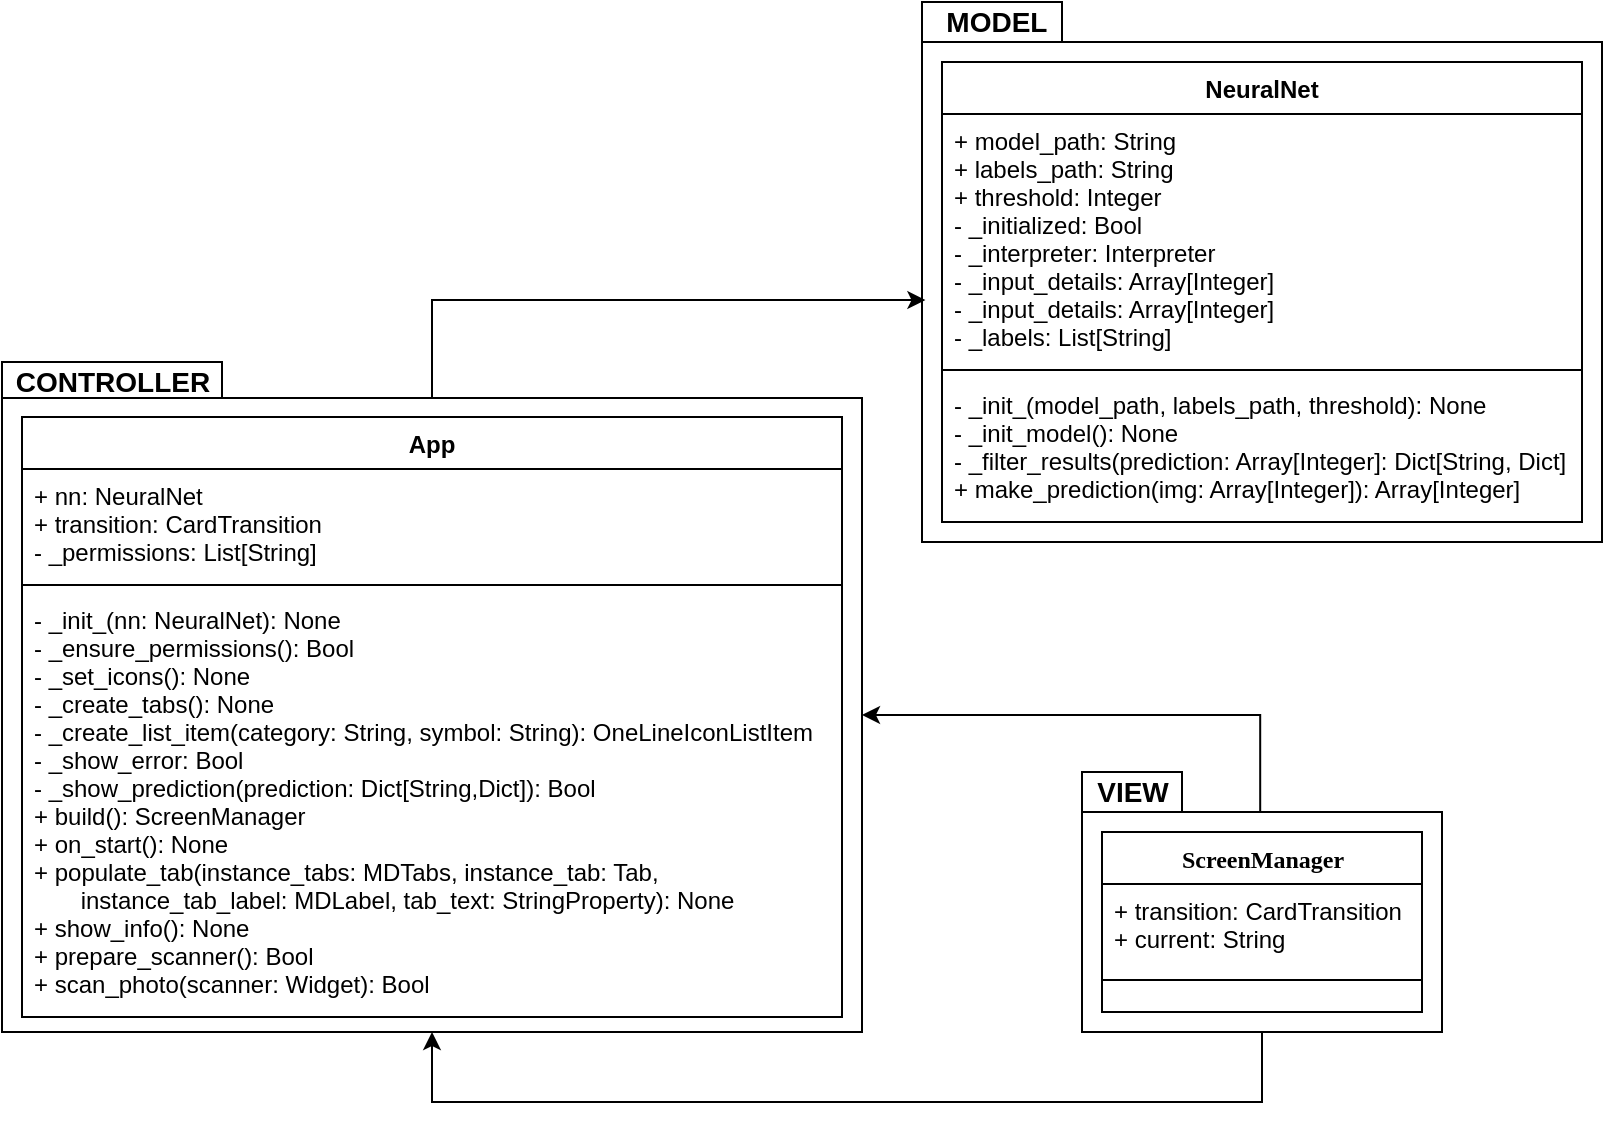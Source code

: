 <mxfile version="13.3.0" type="device"><diagram name="Page-1" id="6133507b-19e7-1e82-6fc7-422aa6c4b21f"><mxGraphModel dx="1955" dy="934" grid="1" gridSize="10" guides="1" tooltips="1" connect="1" arrows="1" fold="1" page="1" pageScale="1" pageWidth="1100" pageHeight="850" background="#ffffff" math="0" shadow="0"><root><mxCell id="0"/><mxCell id="1" parent="0"/><mxCell id="aVgY5KY9L3M9YslOJzzO-14" value="" style="shape=folder;fontStyle=1;spacingTop=10;tabWidth=110;tabHeight=18;tabPosition=left;html=1;" vertex="1" parent="1"><mxGeometry x="90" y="310" width="430" height="335" as="geometry"/></mxCell><mxCell id="aVgY5KY9L3M9YslOJzzO-22" style="edgeStyle=orthogonalEdgeStyle;rounded=0;orthogonalLoop=1;jettySize=auto;html=1;exitX=0.5;exitY=1;exitDx=0;exitDy=0;exitPerimeter=0;" edge="1" parent="1" source="aVgY5KY9L3M9YslOJzzO-14" target="aVgY5KY9L3M9YslOJzzO-14"><mxGeometry relative="1" as="geometry"/></mxCell><mxCell id="aVgY5KY9L3M9YslOJzzO-23" value="&lt;font style=&quot;font-size: 14px&quot;&gt;&lt;b&gt;CONTROLLER&lt;/b&gt;&lt;/font&gt;" style="text;html=1;align=center;verticalAlign=middle;resizable=0;points=[];autosize=1;" vertex="1" parent="1"><mxGeometry x="90" y="310" width="110" height="20" as="geometry"/></mxCell><mxCell id="aVgY5KY9L3M9YslOJzzO-28" value="" style="shape=folder;fontStyle=1;spacingTop=10;tabWidth=70;tabHeight=20;tabPosition=left;html=1;" vertex="1" parent="1"><mxGeometry x="550" y="130" width="340" height="270" as="geometry"/></mxCell><mxCell id="aVgY5KY9L3M9YslOJzzO-30" value="&lt;font style=&quot;font-size: 14px&quot;&gt;&lt;b&gt;&amp;nbsp;MODEL&lt;/b&gt;&lt;/font&gt;" style="text;html=1;align=center;verticalAlign=middle;resizable=0;points=[];autosize=1;" vertex="1" parent="1"><mxGeometry x="550" y="130" width="70" height="20" as="geometry"/></mxCell><mxCell id="aVgY5KY9L3M9YslOJzzO-41" style="edgeStyle=orthogonalEdgeStyle;rounded=0;orthogonalLoop=1;jettySize=auto;html=1;entryX=0.5;entryY=1;entryDx=0;entryDy=0;entryPerimeter=0;" edge="1" parent="1" source="aVgY5KY9L3M9YslOJzzO-36" target="aVgY5KY9L3M9YslOJzzO-14"><mxGeometry relative="1" as="geometry"><mxPoint x="650" y="680" as="targetPoint"/><Array as="points"><mxPoint x="720" y="680"/><mxPoint x="305" y="680"/></Array></mxGeometry></mxCell><mxCell id="aVgY5KY9L3M9YslOJzzO-43" style="edgeStyle=orthogonalEdgeStyle;rounded=0;orthogonalLoop=1;jettySize=auto;html=1;entryX=0;entryY=0;entryDx=430;entryDy=176.5;entryPerimeter=0;exitX=0.495;exitY=0.15;exitDx=0;exitDy=0;exitPerimeter=0;" edge="1" parent="1" source="aVgY5KY9L3M9YslOJzzO-36" target="aVgY5KY9L3M9YslOJzzO-14"><mxGeometry relative="1" as="geometry"><Array as="points"><mxPoint x="719" y="487"/></Array></mxGeometry></mxCell><mxCell id="aVgY5KY9L3M9YslOJzzO-36" value="" style="shape=folder;fontStyle=1;spacingTop=10;tabWidth=50;tabHeight=20;tabPosition=left;html=1;" vertex="1" parent="1"><mxGeometry x="630" y="515" width="180" height="130" as="geometry"/></mxCell><mxCell id="aVgY5KY9L3M9YslOJzzO-37" value="&lt;font style=&quot;font-size: 14px&quot;&gt;&lt;b&gt;VIEW&lt;/b&gt;&lt;/font&gt;" style="text;html=1;align=center;verticalAlign=middle;resizable=0;points=[];autosize=1;" vertex="1" parent="1"><mxGeometry x="630" y="515" width="50" height="20" as="geometry"/></mxCell><mxCell id="aVgY5KY9L3M9YslOJzzO-40" style="edgeStyle=orthogonalEdgeStyle;rounded=0;orthogonalLoop=1;jettySize=auto;html=1;entryX=0.005;entryY=0.552;entryDx=0;entryDy=0;entryPerimeter=0;exitX=0.5;exitY=0.053;exitDx=0;exitDy=0;exitPerimeter=0;" edge="1" parent="1" source="aVgY5KY9L3M9YslOJzzO-14" target="aVgY5KY9L3M9YslOJzzO-28"><mxGeometry relative="1" as="geometry"><mxPoint x="305" y="327" as="sourcePoint"/><Array as="points"><mxPoint x="305" y="279"/></Array></mxGeometry></mxCell><mxCell id="aVgY5KY9L3M9YslOJzzO-18" value="App" style="swimlane;fontStyle=1;align=center;verticalAlign=top;childLayout=stackLayout;horizontal=1;startSize=26;horizontalStack=0;resizeParent=1;resizeParentMax=0;resizeLast=0;collapsible=1;marginBottom=0;" vertex="1" parent="1"><mxGeometry x="100" y="337.5" width="410" height="300" as="geometry"/></mxCell><mxCell id="aVgY5KY9L3M9YslOJzzO-19" value="+ nn: NeuralNet&#xA;+ transition: CardTransition&#xA;- _permissions: List[String]&#xA;&#xA;" style="text;strokeColor=none;fillColor=none;align=left;verticalAlign=top;spacingLeft=4;spacingRight=4;overflow=hidden;rotatable=0;points=[[0,0.5],[1,0.5]];portConstraint=eastwest;" vertex="1" parent="aVgY5KY9L3M9YslOJzzO-18"><mxGeometry y="26" width="410" height="54" as="geometry"/></mxCell><mxCell id="aVgY5KY9L3M9YslOJzzO-20" value="" style="line;strokeWidth=1;fillColor=none;align=left;verticalAlign=middle;spacingTop=-1;spacingLeft=3;spacingRight=3;rotatable=0;labelPosition=right;points=[];portConstraint=eastwest;" vertex="1" parent="aVgY5KY9L3M9YslOJzzO-18"><mxGeometry y="80" width="410" height="8" as="geometry"/></mxCell><mxCell id="aVgY5KY9L3M9YslOJzzO-21" value="- _init_(nn: NeuralNet): None&#xA;- _ensure_permissions(): Bool&#xA;- _set_icons(): None&#xA;- _create_tabs(): None&#xA;- _create_list_item(category: String, symbol: String): OneLineIconListItem&#xA;- _show_error: Bool&#xA;- _show_prediction(prediction: Dict[String,Dict]): Bool&#xA;+ build(): ScreenManager&#xA;+ on_start(): None&#xA;+ populate_tab(instance_tabs: MDTabs, instance_tab: Tab,&#xA;       instance_tab_label: MDLabel, tab_text: StringProperty): None&#xA;+ show_info(): None&#xA;+ prepare_scanner(): Bool&#xA;+ scan_photo(scanner: Widget): Bool&#xA;" style="text;strokeColor=none;fillColor=none;align=left;verticalAlign=top;spacingLeft=4;spacingRight=4;overflow=hidden;rotatable=0;points=[[0,0.5],[1,0.5]];portConstraint=eastwest;" vertex="1" parent="aVgY5KY9L3M9YslOJzzO-18"><mxGeometry y="88" width="410" height="212" as="geometry"/></mxCell><mxCell id="aVgY5KY9L3M9YslOJzzO-31" value="ScreenManager" style="swimlane;html=1;fontStyle=1;align=center;verticalAlign=top;childLayout=stackLayout;horizontal=1;startSize=26;horizontalStack=0;resizeParent=1;resizeLast=0;collapsible=1;marginBottom=0;swimlaneFillColor=#ffffff;rounded=0;shadow=0;comic=0;labelBackgroundColor=none;strokeWidth=1;fillColor=none;fontFamily=Verdana;fontSize=12" vertex="1" parent="1"><mxGeometry x="640" y="545" width="160" height="90" as="geometry"><mxRectangle x="1780" y="10" width="140" height="26" as="alternateBounds"/></mxGeometry></mxCell><mxCell id="aVgY5KY9L3M9YslOJzzO-32" value="&lt;div&gt;+ transition: CardTransition&lt;/div&gt;&lt;div&gt;+ current: String&lt;/div&gt;" style="text;html=1;strokeColor=none;fillColor=none;align=left;verticalAlign=top;spacingLeft=4;spacingRight=4;whiteSpace=wrap;overflow=hidden;rotatable=0;points=[[0,0.5],[1,0.5]];portConstraint=eastwest;" vertex="1" parent="aVgY5KY9L3M9YslOJzzO-31"><mxGeometry y="26" width="160" height="44" as="geometry"/></mxCell><mxCell id="aVgY5KY9L3M9YslOJzzO-33" value="" style="line;html=1;strokeWidth=1;fillColor=none;align=left;verticalAlign=middle;spacingTop=-1;spacingLeft=3;spacingRight=3;rotatable=0;labelPosition=right;points=[];portConstraint=eastwest;" vertex="1" parent="aVgY5KY9L3M9YslOJzzO-31"><mxGeometry y="70" width="160" height="8" as="geometry"/></mxCell><mxCell id="aVgY5KY9L3M9YslOJzzO-24" value="NeuralNet" style="swimlane;fontStyle=1;align=center;verticalAlign=top;childLayout=stackLayout;horizontal=1;startSize=26;horizontalStack=0;resizeParent=1;resizeParentMax=0;resizeLast=0;collapsible=1;marginBottom=0;" vertex="1" parent="1"><mxGeometry x="560" y="160" width="320" height="230" as="geometry"/></mxCell><mxCell id="aVgY5KY9L3M9YslOJzzO-25" value="+ model_path: String&#xA;+ labels_path: String&#xA;+ threshold: Integer&#xA;- _initialized: Bool&#xA;- _interpreter: Interpreter&#xA;- _input_details: Array[Integer]&#xA;- _input_details: Array[Integer]&#xA;- _labels: List[String]&#xA;" style="text;strokeColor=none;fillColor=none;align=left;verticalAlign=top;spacingLeft=4;spacingRight=4;overflow=hidden;rotatable=0;points=[[0,0.5],[1,0.5]];portConstraint=eastwest;" vertex="1" parent="aVgY5KY9L3M9YslOJzzO-24"><mxGeometry y="26" width="320" height="124" as="geometry"/></mxCell><mxCell id="aVgY5KY9L3M9YslOJzzO-26" value="" style="line;strokeWidth=1;fillColor=none;align=left;verticalAlign=middle;spacingTop=-1;spacingLeft=3;spacingRight=3;rotatable=0;labelPosition=right;points=[];portConstraint=eastwest;" vertex="1" parent="aVgY5KY9L3M9YslOJzzO-24"><mxGeometry y="150" width="320" height="8" as="geometry"/></mxCell><mxCell id="aVgY5KY9L3M9YslOJzzO-27" value="- _init_(model_path, labels_path, threshold): None&#xA;- _init_model(): None&#xA;- _filter_results(prediction: Array[Integer]: Dict[String, Dict]&#xA;+ make_prediction(img: Array[Integer]): Array[Integer]&#xA;" style="text;strokeColor=none;fillColor=none;align=left;verticalAlign=top;spacingLeft=4;spacingRight=4;overflow=hidden;rotatable=0;points=[[0,0.5],[1,0.5]];portConstraint=eastwest;" vertex="1" parent="aVgY5KY9L3M9YslOJzzO-24"><mxGeometry y="158" width="320" height="72" as="geometry"/></mxCell></root></mxGraphModel></diagram></mxfile>